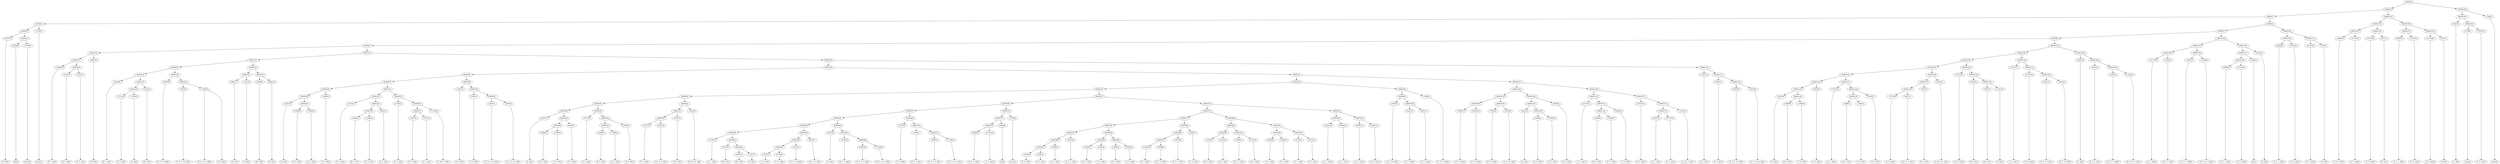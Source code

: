 digraph sample{
"L2057(0)"->"[E  F](0)"
"L1609(0)"->"[E](0)"
"L1758(0)"->"[rest](0)"
"L6083(5)"->"L1609(0)"
"L6083(5)"->"L1758(0)"
"L6083(4)"->"L2057(0)"
"L6083(4)"->"L6083(5)"
"L1758(1)"->"[rest](1)"
"L6083(3)"->"L6083(4)"
"L6083(3)"->"L1758(1)"
"L-2065(0)"->"[E  F  A](0)"
"L2557(0)"->"[D  F  A](0)"
"L2557(1)"->"[D  F  A](1)"
"L6083(12)"->"L2557(0)"
"L6083(12)"->"L2557(1)"
"L6083(11)"->"L-2065(0)"
"L6083(11)"->"L6083(12)"
"L4861(0)"->"[D  E](0)"
"L6083(10)"->"L6083(11)"
"L6083(10)"->"L4861(0)"
"L4018(0)"->"[D  E  A](0)"
"L3715(0)"->"[C  E  A](0)"
"L-1978(0)"->"[E  A](0)"
"L6083(18)"->"L3715(0)"
"L6083(18)"->"L-1978(0)"
"L5103(0)"->"[Dis  E](0)"
"L6083(17)"->"L6083(18)"
"L6083(17)"->"L5103(0)"
"L6083(16)"->"L4018(0)"
"L6083(16)"->"L6083(17)"
"L4003(0)"->"[D  E  Gis  B](0)"
"L4879(0)"->"[C  D  E  Gis  B](0)"
"L-1882(0)"->"[D  E  Gis  A  B](0)"
"L-1882(0)"->"[F  Gis](0)"
"L6083(20)"->"L4879(0)"
"L6083(20)"->"L-1882(0)"
"L6083(19)"->"L4003(0)"
"L6083(19)"->"L6083(20)"
"L6083(15)"->"L6083(16)"
"L6083(15)"->"L6083(19)"
"L4861(1)"->"[D  E](1)"
"L-2071(0)"->"[C  B](0)"
"L6083(22)"->"L4861(1)"
"L6083(22)"->"L-2071(0)"
"L5584(0)"->"[Ais  B](0)"
"L4861(2)"->"[D  E](2)"
"L6083(23)"->"L5584(0)"
"L6083(23)"->"L4861(2)"
"L6083(21)"->"L6083(22)"
"L6083(21)"->"L6083(23)"
"L6083(14)"->"L6083(15)"
"L6083(14)"->"L6083(21)"
"L4247(0)"->"[C  A](0)"
"L5486(0)"->"[D  E  F](0)"
"L-2006(0)"->"[C  D  E](0)"
"L6083(30)"->"L5486(0)"
"L6083(30)"->"L-2006(0)"
"L6083(29)"->"L4247(0)"
"L6083(29)"->"L6083(30)"
"L4483(0)"->"[C  D  B](0)"
"L6083(28)"->"L6083(29)"
"L6083(28)"->"L4483(0)"
"L3715(1)"->"[C  E  A](1)"
"L5486(1)"->"[D  E  F](1)"
"L-2006(1)"->"[C  D  E](1)"
"L6083(34)"->"L5486(1)"
"L6083(34)"->"L-2006(1)"
"L4483(1)"->"[C  D  B](1)"
"L6083(33)"->"L6083(34)"
"L6083(33)"->"L4483(1)"
"L6083(32)"->"L3715(1)"
"L6083(32)"->"L6083(33)"
"L3715(2)"->"[C  E  A](2)"
"L2557(2)"->"[D  F  A](2)"
"L3715(3)"->"[C  E  A](3)"
"L6083(37)"->"L2557(2)"
"L6083(37)"->"L3715(3)"
"L-2154(0)"->"[C  Dis  F  A](0)"
"L6083(36)"->"L6083(37)"
"L6083(36)"->"L-2154(0)"
"L6083(35)"->"L3715(2)"
"L6083(35)"->"L6083(36)"
"L6083(31)"->"L6083(32)"
"L6083(31)"->"L6083(35)"
"L6083(27)"->"L6083(28)"
"L6083(27)"->"L6083(31)"
"L-2067(0)"->"[E  A  B](0)"
"L5207(0)"->"[C  A  B](0)"
"L4879(1)"->"[C  D  E  Gis  B](1)"
"L4879(2)"->"[C  D  E  Gis  B](2)"
"L6083(40)"->"L4879(1)"
"L6083(40)"->"L4879(2)"
"L6083(39)"->"L5207(0)"
"L6083(39)"->"L6083(40)"
"L6083(38)"->"L-2067(0)"
"L6083(38)"->"L6083(39)"
"L6083(26)"->"L6083(27)"
"L6083(26)"->"L6083(38)"
"L4247(1)"->"[C  A](1)"
"L5486(2)"->"[D  E  F](2)"
"L-2006(2)"->"[C  D  E](2)"
"L6083(48)"->"L5486(2)"
"L6083(48)"->"L-2006(2)"
"L4483(2)"->"[C  D  B](2)"
"L6083(47)"->"L6083(48)"
"L6083(47)"->"L4483(2)"
"L6083(46)"->"L4247(1)"
"L6083(46)"->"L6083(47)"
"L3715(4)"->"[C  E  A](4)"
"L5486(3)"->"[D  E  F](3)"
"L-2006(3)"->"[C  D  E](3)"
"L6083(51)"->"L5486(3)"
"L6083(51)"->"L-2006(3)"
"L4483(3)"->"[C  D  B](3)"
"L6083(50)"->"L6083(51)"
"L6083(50)"->"L4483(3)"
"L6083(49)"->"L3715(4)"
"L6083(49)"->"L6083(50)"
"L6083(45)"->"L6083(46)"
"L6083(45)"->"L6083(49)"
"L3715(5)"->"[C  E  A](5)"
"L4671(0)"->"[Cis  E  G  A](0)"
"L6083(54)"->"L3715(5)"
"L6083(54)"->"L4671(0)"
"L2557(3)"->"[D  F  A](3)"
"L6083(53)"->"L6083(54)"
"L6083(53)"->"L2557(3)"
"L1822(0)"->"[C  Dis  Fis  A](0)"
"L6083(52)"->"L6083(53)"
"L6083(52)"->"L1822(0)"
"L6083(44)"->"L6083(45)"
"L6083(44)"->"L6083(52)"
"L3715(6)"->"[C  E  A](6)"
"L5103(1)"->"[Dis  E](1)"
"L3807(0)"->"[Gis  A](0)"
"L-2071(1)"->"[C  B](1)"
"L6083(62)"->"L3807(0)"
"L6083(62)"->"L-2071(1)"
"L6083(61)"->"L5103(1)"
"L6083(61)"->"L6083(62)"
"L6083(60)"->"L3715(6)"
"L6083(60)"->"L6083(61)"
"L3715(7)"->"[C  E  A](7)"
"L3715(8)"->"[C  E  A](8)"
"L6083(65)"->"L3715(7)"
"L6083(65)"->"L3715(8)"
"L3971(0)"->"[C  D  E  Gis](0)"
"L6083(64)"->"L6083(65)"
"L6083(64)"->"L3971(0)"
"L4003(1)"->"[D  E  Gis  B](1)"
"L6083(63)"->"L6083(64)"
"L6083(63)"->"L4003(1)"
"L6083(59)"->"L6083(60)"
"L6083(59)"->"L6083(63)"
"L4247(2)"->"[C  A](2)"
"L4102(0)"->"[D  E  F  A](0)"
"L3963(0)"->"[C  D  F  A  B](0)"
"L-2168(0)"->"[D  F  Gis  A  B](0)"
"L6083(68)"->"L3963(0)"
"L6083(68)"->"L-2168(0)"
"L6083(67)"->"L4102(0)"
"L6083(67)"->"L6083(68)"
"L6083(66)"->"L4247(2)"
"L6083(66)"->"L6083(67)"
"L6083(58)"->"L6083(59)"
"L6083(58)"->"L6083(66)"
"L3715(9)"->"[C  E  A](9)"
"L4102(1)"->"[D  E  F  A](1)"
"L3963(1)"->"[C  D  F  A  B](1)"
"L-2168(1)"->"[D  F  Gis  A  B](1)"
"L6083(71)"->"L3963(1)"
"L6083(71)"->"L-2168(1)"
"L6083(70)"->"L4102(1)"
"L6083(70)"->"L6083(71)"
"L6083(69)"->"L3715(9)"
"L6083(69)"->"L6083(70)"
"L6083(57)"->"L6083(58)"
"L6083(57)"->"L6083(69)"
"L4898(0)"->"[C  E  A  B](0)"
"L3715(10)"->"[C  E  A](10)"
"L6083(74)"->"L4898(0)"
"L6083(74)"->"L3715(10)"
"L1884(0)"->"[A](0)"
"L6083(73)"->"L6083(74)"
"L6083(73)"->"L1884(0)"
"L1758(2)"->"[rest](2)"
"L6083(72)"->"L6083(73)"
"L6083(72)"->"L1758(2)"
"L6083(56)"->"L6083(57)"
"L6083(56)"->"L6083(72)"
"L2506(0)"->"[C  E  G](0)"
"L2506(1)"->"[C  E  G](1)"
"L6083(81)"->"L2506(0)"
"L6083(81)"->"L2506(1)"
"L2506(2)"->"[C  E  G](2)"
"L6083(80)"->"L6083(81)"
"L6083(80)"->"L2506(2)"
"L4611(0)"->"[C  E  G  A](0)"
"L6083(79)"->"L6083(80)"
"L6083(79)"->"L4611(0)"
"L2506(3)"->"[C  E  G](3)"
"L2506(4)"->"[C  E  G](4)"
"L6083(83)"->"L2506(3)"
"L6083(83)"->"L2506(4)"
"L2506(5)"->"[C  E  G](5)"
"L2506(6)"->"[C  E  G](6)"
"L6083(84)"->"L2506(5)"
"L6083(84)"->"L2506(6)"
"L6083(82)"->"L6083(83)"
"L6083(82)"->"L6083(84)"
"L6083(78)"->"L6083(79)"
"L6083(78)"->"L6083(82)"
"L1815(0)"->"[D  G  B](0)"
"L3904(0)"->"[D  F  G  B](0)"
"L6083(87)"->"L1815(0)"
"L6083(87)"->"L3904(0)"
"L4579(0)"->"[C  E  F  G](0)"
"L6083(86)"->"L6083(87)"
"L6083(86)"->"L4579(0)"
"L2506(7)"->"[C  E  G](7)"
"L6083(85)"->"L6083(86)"
"L6083(85)"->"L2506(7)"
"L6083(77)"->"L6083(78)"
"L6083(77)"->"L6083(85)"
"L1815(1)"->"[D  G  B](1)"
"L1815(2)"->"[D  G  B](2)"
"L6083(90)"->"L1815(1)"
"L6083(90)"->"L1815(2)"
"L3904(1)"->"[D  F  G  B](1)"
"L1815(3)"->"[D  G  B](3)"
"L6083(91)"->"L3904(1)"
"L6083(91)"->"L1815(3)"
"L6083(89)"->"L6083(90)"
"L6083(89)"->"L6083(91)"
"L2506(8)"->"[C  E  G](8)"
"L2506(9)"->"[C  E  G](9)"
"L6083(93)"->"L2506(8)"
"L6083(93)"->"L2506(9)"
"L5275(0)"->"[C  F  A](0)"
"L5275(1)"->"[C  F  A](1)"
"L6083(94)"->"L5275(0)"
"L6083(94)"->"L5275(1)"
"L6083(92)"->"L6083(93)"
"L6083(92)"->"L6083(94)"
"L6083(88)"->"L6083(89)"
"L6083(88)"->"L6083(92)"
"L6083(76)"->"L6083(77)"
"L6083(76)"->"L6083(88)"
"L2506(10)"->"[C  E  G](10)"
"L2506(11)"->"[C  E  G](11)"
"L6083(96)"->"L2506(10)"
"L6083(96)"->"L2506(11)"
"L2506(12)"->"[C  E  G](12)"
"L2506(13)"->"[C  E  G](13)"
"L6083(97)"->"L2506(12)"
"L6083(97)"->"L2506(13)"
"L6083(95)"->"L6083(96)"
"L6083(95)"->"L6083(97)"
"L6083(75)"->"L6083(76)"
"L6083(75)"->"L6083(95)"
"L6083(55)"->"L6083(56)"
"L6083(55)"->"L6083(75)"
"L6083(43)"->"L6083(44)"
"L6083(43)"->"L6083(55)"
"L1870(0)"->"[C  F  Gis  B](0)"
"L4221(0)"->"[C  F  Gis](0)"
"L4221(1)"->"[C  F  Gis](1)"
"L6083(100)"->"L4221(0)"
"L6083(100)"->"L4221(1)"
"L6083(99)"->"L1870(0)"
"L6083(99)"->"L6083(100)"
"L1204(0)"->"[C  D  F  Gis](0)"
"L6083(98)"->"L6083(99)"
"L6083(98)"->"L1204(0)"
"L6083(42)"->"L6083(43)"
"L6083(42)"->"L6083(98)"
"L2506(14)"->"[C  E  G](14)"
"L2506(15)"->"[C  E  G](15)"
"L6083(104)"->"L2506(14)"
"L6083(104)"->"L2506(15)"
"L4764(0)"->"[E  Gis  B](0)"
"L2595(0)"->"[C  E  Gis  B](0)"
"L6083(105)"->"L4764(0)"
"L6083(105)"->"L2595(0)"
"L6083(103)"->"L6083(104)"
"L6083(103)"->"L6083(105)"
"L4247(3)"->"[C  A](3)"
"L5486(4)"->"[D  E  F](4)"
"L-2006(4)"->"[C  D  E](4)"
"L6083(108)"->"L5486(4)"
"L6083(108)"->"L-2006(4)"
"L6083(107)"->"L4247(3)"
"L6083(107)"->"L6083(108)"
"L4483(4)"->"[C  D  B](4)"
"L6083(106)"->"L6083(107)"
"L6083(106)"->"L4483(4)"
"L6083(102)"->"L6083(103)"
"L6083(102)"->"L6083(106)"
"L3715(11)"->"[C  E  A](11)"
"L5486(5)"->"[D  E  F](5)"
"L-2006(5)"->"[C  D  E](5)"
"L6083(112)"->"L5486(5)"
"L6083(112)"->"L-2006(5)"
"L4483(5)"->"[C  D  B](5)"
"L6083(111)"->"L6083(112)"
"L6083(111)"->"L4483(5)"
"L6083(110)"->"L3715(11)"
"L6083(110)"->"L6083(111)"
"L3715(12)"->"[C  E  A](12)"
"L2557(4)"->"[D  F  A](4)"
"L3715(13)"->"[C  E  A](13)"
"L6083(115)"->"L2557(4)"
"L6083(115)"->"L3715(13)"
"L-2154(1)"->"[C  Dis  F  A](1)"
"L6083(114)"->"L6083(115)"
"L6083(114)"->"L-2154(1)"
"L6083(113)"->"L3715(12)"
"L6083(113)"->"L6083(114)"
"L6083(109)"->"L6083(110)"
"L6083(109)"->"L6083(113)"
"L6083(101)"->"L6083(102)"
"L6083(101)"->"L6083(109)"
"L6083(41)"->"L6083(42)"
"L6083(41)"->"L6083(101)"
"L6083(25)"->"L6083(26)"
"L6083(25)"->"L6083(41)"
"L-2067(1)"->"[E  A  B](1)"
"L5207(1)"->"[C  A  B](1)"
"L4879(3)"->"[C  D  E  Gis  B](3)"
"L4879(4)"->"[C  D  E  Gis  B](4)"
"L6083(118)"->"L4879(3)"
"L6083(118)"->"L4879(4)"
"L6083(117)"->"L5207(1)"
"L6083(117)"->"L6083(118)"
"L6083(116)"->"L-2067(1)"
"L6083(116)"->"L6083(117)"
"L6083(24)"->"L6083(25)"
"L6083(24)"->"L6083(116)"
"L6083(13)"->"L6083(14)"
"L6083(13)"->"L6083(24)"
"L6083(9)"->"L6083(10)"
"L6083(9)"->"L6083(13)"
"L4247(4)"->"[C  A](4)"
"L5486(6)"->"[D  E  F](6)"
"L-2006(6)"->"[C  D  E](6)"
"L6083(126)"->"L5486(6)"
"L6083(126)"->"L-2006(6)"
"L6083(125)"->"L4247(4)"
"L6083(125)"->"L6083(126)"
"L4483(6)"->"[C  D  B](6)"
"L6083(124)"->"L6083(125)"
"L6083(124)"->"L4483(6)"
"L3715(14)"->"[C  E  A](14)"
"L5486(7)"->"[D  E  F](7)"
"L-2006(7)"->"[C  D  E](7)"
"L6083(129)"->"L5486(7)"
"L6083(129)"->"L-2006(7)"
"L4483(7)"->"[C  D  B](7)"
"L6083(128)"->"L6083(129)"
"L6083(128)"->"L4483(7)"
"L6083(127)"->"L3715(14)"
"L6083(127)"->"L6083(128)"
"L6083(123)"->"L6083(124)"
"L6083(123)"->"L6083(127)"
"L3715(15)"->"[C  E  A](15)"
"L4671(1)"->"[Cis  E  G  A](1)"
"L6083(132)"->"L3715(15)"
"L6083(132)"->"L4671(1)"
"L2557(5)"->"[D  F  A](5)"
"L6083(131)"->"L6083(132)"
"L6083(131)"->"L2557(5)"
"L1822(1)"->"[C  Dis  Fis  A](1)"
"L6083(130)"->"L6083(131)"
"L6083(130)"->"L1822(1)"
"L6083(122)"->"L6083(123)"
"L6083(122)"->"L6083(130)"
"L3715(16)"->"[C  E  A](16)"
"L5103(2)"->"[Dis  E](2)"
"L3807(1)"->"[Gis  A](1)"
"L-2071(2)"->"[C  B](2)"
"L6083(135)"->"L3807(1)"
"L6083(135)"->"L-2071(2)"
"L6083(134)"->"L5103(2)"
"L6083(134)"->"L6083(135)"
"L6083(133)"->"L3715(16)"
"L6083(133)"->"L6083(134)"
"L6083(121)"->"L6083(122)"
"L6083(121)"->"L6083(133)"
"L3715(17)"->"[C  E  A](17)"
"L3715(18)"->"[C  E  A](18)"
"L3971(1)"->"[C  D  E  Gis](1)"
"L4003(2)"->"[D  E  Gis  B](2)"
"L6083(138)"->"L3971(1)"
"L6083(138)"->"L4003(2)"
"L6083(137)"->"L3715(18)"
"L6083(137)"->"L6083(138)"
"L6083(136)"->"L3715(17)"
"L6083(136)"->"L6083(137)"
"L6083(120)"->"L6083(121)"
"L6083(120)"->"L6083(136)"
"L4247(5)"->"[C  A](5)"
"L4102(2)"->"[D  E  F  A](2)"
"L3963(2)"->"[C  D  F  A  B](2)"
"L-2168(2)"->"[D  F  Gis  A  B](2)"
"L6083(141)"->"L3963(2)"
"L6083(141)"->"L-2168(2)"
"L6083(140)"->"L4102(2)"
"L6083(140)"->"L6083(141)"
"L6083(139)"->"L4247(5)"
"L6083(139)"->"L6083(140)"
"L6083(119)"->"L6083(120)"
"L6083(119)"->"L6083(139)"
"L6083(8)"->"L6083(9)"
"L6083(8)"->"L6083(119)"
"L3715(19)"->"[C  E  A](19)"
"L4102(3)"->"[D  E  F  A](3)"
"L6083(144)"->"L3715(19)"
"L6083(144)"->"L4102(3)"
"L3963(3)"->"[C  D  F  A  B](3)"
"L-2168(3)"->"[D  F  Gis  A  B](3)"
"L6083(145)"->"L3963(3)"
"L6083(145)"->"L-2168(3)"
"L6083(143)"->"L6083(144)"
"L6083(143)"->"L6083(145)"
"L4898(1)"->"[C  E  A  B](1)"
"L3715(20)"->"[C  E  A](20)"
"L6083(148)"->"L4898(1)"
"L6083(148)"->"L3715(20)"
"L1884(1)"->"[A](1)"
"L6083(147)"->"L6083(148)"
"L6083(147)"->"L1884(1)"
"L2611(0)"->"[D  F](0)"
"L6083(146)"->"L6083(147)"
"L6083(146)"->"L2611(0)"
"L6083(142)"->"L6083(143)"
"L6083(142)"->"L6083(146)"
"L6083(7)"->"L6083(8)"
"L6083(7)"->"L6083(142)"
"L4898(2)"->"[C  E  A  B](2)"
"L3715(21)"->"[C  E  A](21)"
"L6083(150)"->"L4898(2)"
"L6083(150)"->"L3715(21)"
"L3715(22)"->"[C  E  A](22)"
"L931(0)"->"[D  B](0)"
"L6083(151)"->"L3715(22)"
"L6083(151)"->"L931(0)"
"L6083(149)"->"L6083(150)"
"L6083(149)"->"L6083(151)"
"L6083(6)"->"L6083(7)"
"L6083(6)"->"L6083(149)"
"L6083(2)"->"L6083(3)"
"L6083(2)"->"L6083(6)"
"L4898(3)"->"[C  E  A  B](3)"
"L3715(23)"->"[C  E  A](23)"
"L6083(154)"->"L4898(3)"
"L6083(154)"->"L3715(23)"
"L3715(24)"->"[C  E  A](24)"
"L2611(1)"->"[D  F](1)"
"L6083(155)"->"L3715(24)"
"L6083(155)"->"L2611(1)"
"L6083(153)"->"L6083(154)"
"L6083(153)"->"L6083(155)"
"L4898(4)"->"[C  E  A  B](4)"
"L3715(25)"->"[C  E  A](25)"
"L6083(157)"->"L4898(4)"
"L6083(157)"->"L3715(25)"
"L3715(26)"->"[C  E  A](26)"
"L931(1)"->"[D  B](1)"
"L6083(158)"->"L3715(26)"
"L6083(158)"->"L931(1)"
"L6083(156)"->"L6083(157)"
"L6083(156)"->"L6083(158)"
"L6083(152)"->"L6083(153)"
"L6083(152)"->"L6083(156)"
"L6083(1)"->"L6083(2)"
"L6083(1)"->"L6083(152)"
"L4247(6)"->"[C  A](6)"
"L1758(3)"->"[rest](3)"
"L3715(27)"->"[C  E  A](27)"
"L6083(161)"->"L1758(3)"
"L6083(161)"->"L3715(27)"
"L6083(160)"->"L4247(6)"
"L6083(160)"->"L6083(161)"
"L1758(4)"->"[rest](4)"
"L6083(159)"->"L6083(160)"
"L6083(159)"->"L1758(4)"
"L6083(0)"->"L6083(1)"
"L6083(0)"->"L6083(159)"
{rank = min; "L6083(0)"}
{rank = same; "L6083(1)"; "L6083(159)";}
{rank = same; "L6083(2)"; "L6083(152)"; "L6083(160)"; "L1758(4)";}
{rank = same; "L6083(3)"; "L6083(6)"; "L6083(153)"; "L6083(156)"; "L4247(6)"; "L6083(161)";}
{rank = same; "L6083(4)"; "L1758(1)"; "L6083(7)"; "L6083(149)"; "L6083(154)"; "L6083(155)"; "L6083(157)"; "L6083(158)"; "L1758(3)"; "L3715(27)";}
{rank = same; "L2057(0)"; "L6083(5)"; "L6083(8)"; "L6083(142)"; "L6083(150)"; "L6083(151)"; "L4898(3)"; "L3715(23)"; "L3715(24)"; "L2611(1)"; "L4898(4)"; "L3715(25)"; "L3715(26)"; "L931(1)";}
{rank = same; "L1609(0)"; "L1758(0)"; "L6083(9)"; "L6083(119)"; "L6083(143)"; "L6083(146)"; "L4898(2)"; "L3715(21)"; "L3715(22)"; "L931(0)";}
{rank = same; "L6083(10)"; "L6083(13)"; "L6083(120)"; "L6083(139)"; "L6083(144)"; "L6083(145)"; "L6083(147)"; "L2611(0)";}
{rank = same; "L6083(11)"; "L4861(0)"; "L6083(14)"; "L6083(24)"; "L6083(121)"; "L6083(136)"; "L4247(5)"; "L6083(140)"; "L3715(19)"; "L4102(3)"; "L3963(3)"; "L-2168(3)"; "L6083(148)"; "L1884(1)";}
{rank = same; "L-2065(0)"; "L6083(12)"; "L6083(15)"; "L6083(21)"; "L6083(25)"; "L6083(116)"; "L6083(122)"; "L6083(133)"; "L3715(17)"; "L6083(137)"; "L4102(2)"; "L6083(141)"; "L4898(1)"; "L3715(20)";}
{rank = same; "L2557(0)"; "L2557(1)"; "L6083(16)"; "L6083(19)"; "L6083(22)"; "L6083(23)"; "L6083(26)"; "L6083(41)"; "L-2067(1)"; "L6083(117)"; "L6083(123)"; "L6083(130)"; "L3715(16)"; "L6083(134)"; "L3715(18)"; "L6083(138)"; "L3963(2)"; "L-2168(2)";}
{rank = same; "L4018(0)"; "L6083(17)"; "L4003(0)"; "L6083(20)"; "L4861(1)"; "L-2071(0)"; "L5584(0)"; "L4861(2)"; "L6083(27)"; "L6083(38)"; "L6083(42)"; "L6083(101)"; "L5207(1)"; "L6083(118)"; "L6083(124)"; "L6083(127)"; "L6083(131)"; "L1822(1)"; "L5103(2)"; "L6083(135)"; "L3971(1)"; "L4003(2)";}
{rank = same; "L6083(18)"; "L5103(0)"; "L4879(0)"; "L-1882(0)"; "L6083(28)"; "L6083(31)"; "L-2067(0)"; "L6083(39)"; "L6083(43)"; "L6083(98)"; "L6083(102)"; "L6083(109)"; "L4879(3)"; "L4879(4)"; "L6083(125)"; "L4483(6)"; "L3715(14)"; "L6083(128)"; "L6083(132)"; "L2557(5)"; "L3807(1)"; "L-2071(2)";}
{rank = same; "L3715(0)"; "L-1978(0)"; "L6083(29)"; "L4483(0)"; "L6083(32)"; "L6083(35)"; "L5207(0)"; "L6083(40)"; "L6083(44)"; "L6083(55)"; "L6083(99)"; "L1204(0)"; "L6083(103)"; "L6083(106)"; "L6083(110)"; "L6083(113)"; "L4247(4)"; "L6083(126)"; "L6083(129)"; "L4483(7)"; "L3715(15)"; "L4671(1)";}
{rank = same; "L4247(0)"; "L6083(30)"; "L3715(1)"; "L6083(33)"; "L3715(2)"; "L6083(36)"; "L4879(1)"; "L4879(2)"; "L6083(45)"; "L6083(52)"; "L6083(56)"; "L6083(75)"; "L1870(0)"; "L6083(100)"; "L6083(104)"; "L6083(105)"; "L6083(107)"; "L4483(4)"; "L3715(11)"; "L6083(111)"; "L3715(12)"; "L6083(114)"; "L5486(6)"; "L-2006(6)"; "L5486(7)"; "L-2006(7)";}
{rank = same; "L5486(0)"; "L-2006(0)"; "L6083(34)"; "L4483(1)"; "L6083(37)"; "L-2154(0)"; "L6083(46)"; "L6083(49)"; "L6083(53)"; "L1822(0)"; "L6083(57)"; "L6083(72)"; "L6083(76)"; "L6083(95)"; "L4221(0)"; "L4221(1)"; "L2506(14)"; "L2506(15)"; "L4764(0)"; "L2595(0)"; "L4247(3)"; "L6083(108)"; "L6083(112)"; "L4483(5)"; "L6083(115)"; "L-2154(1)";}
{rank = same; "L5486(1)"; "L-2006(1)"; "L2557(2)"; "L3715(3)"; "L4247(1)"; "L6083(47)"; "L3715(4)"; "L6083(50)"; "L6083(54)"; "L2557(3)"; "L6083(58)"; "L6083(69)"; "L6083(73)"; "L1758(2)"; "L6083(77)"; "L6083(88)"; "L6083(96)"; "L6083(97)"; "L5486(4)"; "L-2006(4)"; "L5486(5)"; "L-2006(5)"; "L2557(4)"; "L3715(13)";}
{rank = same; "L6083(48)"; "L4483(2)"; "L6083(51)"; "L4483(3)"; "L3715(5)"; "L4671(0)"; "L6083(59)"; "L6083(66)"; "L3715(9)"; "L6083(70)"; "L6083(74)"; "L1884(0)"; "L6083(78)"; "L6083(85)"; "L6083(89)"; "L6083(92)"; "L2506(10)"; "L2506(11)"; "L2506(12)"; "L2506(13)";}
{rank = same; "L5486(2)"; "L-2006(2)"; "L5486(3)"; "L-2006(3)"; "L6083(60)"; "L6083(63)"; "L4247(2)"; "L6083(67)"; "L4102(1)"; "L6083(71)"; "L4898(0)"; "L3715(10)"; "L6083(79)"; "L6083(82)"; "L6083(86)"; "L2506(7)"; "L6083(90)"; "L6083(91)"; "L6083(93)"; "L6083(94)";}
{rank = same; "L3715(6)"; "L6083(61)"; "L6083(64)"; "L4003(1)"; "L4102(0)"; "L6083(68)"; "L3963(1)"; "L-2168(1)"; "L6083(80)"; "L4611(0)"; "L6083(83)"; "L6083(84)"; "L6083(87)"; "L4579(0)"; "L1815(1)"; "L1815(2)"; "L3904(1)"; "L1815(3)"; "L2506(8)"; "L2506(9)"; "L5275(0)"; "L5275(1)";}
{rank = same; "L5103(1)"; "L6083(62)"; "L6083(65)"; "L3971(0)"; "L3963(0)"; "L-2168(0)"; "L6083(81)"; "L2506(2)"; "L2506(3)"; "L2506(4)"; "L2506(5)"; "L2506(6)"; "L1815(0)"; "L3904(0)";}
{rank = same; "L3807(0)"; "L-2071(1)"; "L3715(7)"; "L3715(8)"; "L2506(0)"; "L2506(1)";}
{rank = max; "[A](0)"; "[A](1)"; "[Ais  B](0)"; "[C  A  B](0)"; "[C  A  B](1)"; "[C  A](0)"; "[C  A](1)"; "[C  A](2)"; "[C  A](3)"; "[C  A](4)"; "[C  A](5)"; "[C  A](6)"; "[C  B](0)"; "[C  B](1)"; "[C  B](2)"; "[C  D  B](0)"; "[C  D  B](1)"; "[C  D  B](2)"; "[C  D  B](3)"; "[C  D  B](4)"; "[C  D  B](5)"; "[C  D  B](6)"; "[C  D  B](7)"; "[C  D  E  Gis  B](0)"; "[C  D  E  Gis  B](1)"; "[C  D  E  Gis  B](2)"; "[C  D  E  Gis  B](3)"; "[C  D  E  Gis  B](4)"; "[C  D  E  Gis](0)"; "[C  D  E  Gis](1)"; "[C  D  E](0)"; "[C  D  E](1)"; "[C  D  E](2)"; "[C  D  E](3)"; "[C  D  E](4)"; "[C  D  E](5)"; "[C  D  E](6)"; "[C  D  E](7)"; "[C  D  F  A  B](0)"; "[C  D  F  A  B](1)"; "[C  D  F  A  B](2)"; "[C  D  F  A  B](3)"; "[C  D  F  Gis](0)"; "[C  Dis  F  A](0)"; "[C  Dis  F  A](1)"; "[C  Dis  Fis  A](0)"; "[C  Dis  Fis  A](1)"; "[C  E  A  B](0)"; "[C  E  A  B](1)"; "[C  E  A  B](2)"; "[C  E  A  B](3)"; "[C  E  A  B](4)"; "[C  E  A](0)"; "[C  E  A](1)"; "[C  E  A](10)"; "[C  E  A](11)"; "[C  E  A](12)"; "[C  E  A](13)"; "[C  E  A](14)"; "[C  E  A](15)"; "[C  E  A](16)"; "[C  E  A](17)"; "[C  E  A](18)"; "[C  E  A](19)"; "[C  E  A](2)"; "[C  E  A](20)"; "[C  E  A](21)"; "[C  E  A](22)"; "[C  E  A](23)"; "[C  E  A](24)"; "[C  E  A](25)"; "[C  E  A](26)"; "[C  E  A](27)"; "[C  E  A](3)"; "[C  E  A](4)"; "[C  E  A](5)"; "[C  E  A](6)"; "[C  E  A](7)"; "[C  E  A](8)"; "[C  E  A](9)"; "[C  E  F  G](0)"; "[C  E  G  A](0)"; "[C  E  G](0)"; "[C  E  G](1)"; "[C  E  G](10)"; "[C  E  G](11)"; "[C  E  G](12)"; "[C  E  G](13)"; "[C  E  G](14)"; "[C  E  G](15)"; "[C  E  G](2)"; "[C  E  G](3)"; "[C  E  G](4)"; "[C  E  G](5)"; "[C  E  G](6)"; "[C  E  G](7)"; "[C  E  G](8)"; "[C  E  G](9)"; "[C  E  Gis  B](0)"; "[C  F  A](0)"; "[C  F  A](1)"; "[C  F  Gis  B](0)"; "[C  F  Gis](0)"; "[C  F  Gis](1)"; "[Cis  E  G  A](0)"; "[Cis  E  G  A](1)"; "[D  B](0)"; "[D  B](1)"; "[D  E  A](0)"; "[D  E  F  A](0)"; "[D  E  F  A](1)"; "[D  E  F  A](2)"; "[D  E  F  A](3)"; "[D  E  F](0)"; "[D  E  F](1)"; "[D  E  F](2)"; "[D  E  F](3)"; "[D  E  F](4)"; "[D  E  F](5)"; "[D  E  F](6)"; "[D  E  F](7)"; "[D  E  Gis  A  B](0)"; "[D  E  Gis  B](0)"; "[D  E  Gis  B](1)"; "[D  E  Gis  B](2)"; "[D  E](0)"; "[D  E](1)"; "[D  E](2)"; "[D  F  A](0)"; "[D  F  A](1)"; "[D  F  A](2)"; "[D  F  A](3)"; "[D  F  A](4)"; "[D  F  A](5)"; "[D  F  G  B](0)"; "[D  F  G  B](1)"; "[D  F  Gis  A  B](0)"; "[D  F  Gis  A  B](1)"; "[D  F  Gis  A  B](2)"; "[D  F  Gis  A  B](3)"; "[D  F](0)"; "[D  F](1)"; "[D  G  B](0)"; "[D  G  B](1)"; "[D  G  B](2)"; "[D  G  B](3)"; "[Dis  E](0)"; "[Dis  E](1)"; "[Dis  E](2)"; "[E  A  B](0)"; "[E  A  B](1)"; "[E  A](0)"; "[E  F  A](0)"; "[E  F](0)"; "[E  Gis  B](0)"; "[E](0)"; "[F  Gis](0)"; "[Gis  A](0)"; "[Gis  A](1)"; "[rest](0)"; "[rest](1)"; "[rest](2)"; "[rest](3)"; "[rest](4)";}
}